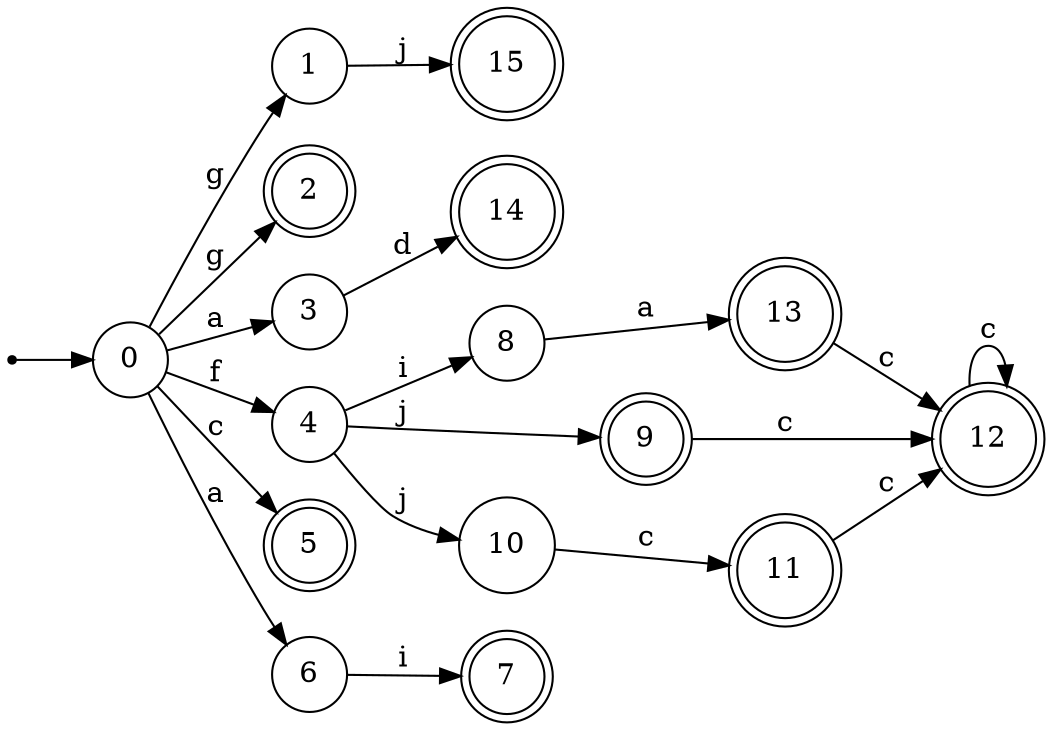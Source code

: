 digraph finite_state_machine {
rankdir=LR;
size="20,20";
node [shape = point]; "dummy0"
node [shape = circle]; "0";
"dummy0" -> "0";
node [shape = circle]; "1";
node [shape = doublecircle]; "2";node [shape = circle]; "3";
node [shape = circle]; "4";
node [shape = doublecircle]; "5";node [shape = circle]; "6";
node [shape = doublecircle]; "7";node [shape = circle]; "8";
node [shape = doublecircle]; "9";node [shape = circle]; "10";
node [shape = doublecircle]; "11";node [shape = doublecircle]; "12";node [shape = doublecircle]; "13";node [shape = doublecircle]; "14";node [shape = doublecircle]; "15";"0" -> "1" [label = "g"];
 "0" -> "2" [label = "g"];
 "0" -> "3" [label = "a"];
 "0" -> "6" [label = "a"];
 "0" -> "4" [label = "f"];
 "0" -> "5" [label = "c"];
 "6" -> "7" [label = "i"];
 "4" -> "8" [label = "i"];
 "4" -> "9" [label = "j"];
 "4" -> "10" [label = "j"];
 "10" -> "11" [label = "c"];
 "11" -> "12" [label = "c"];
 "12" -> "12" [label = "c"];
 "9" -> "12" [label = "c"];
 "8" -> "13" [label = "a"];
 "13" -> "12" [label = "c"];
 "3" -> "14" [label = "d"];
 "1" -> "15" [label = "j"];
 }
